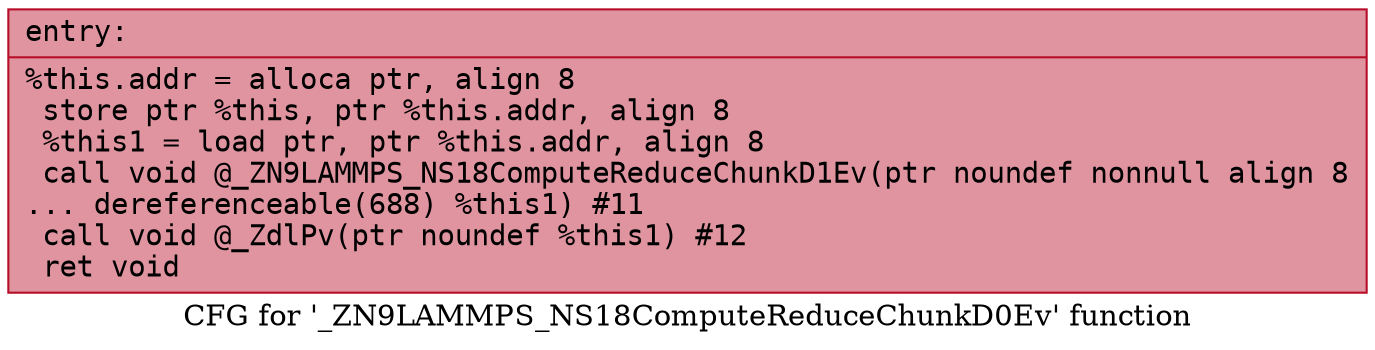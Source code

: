 digraph "CFG for '_ZN9LAMMPS_NS18ComputeReduceChunkD0Ev' function" {
	label="CFG for '_ZN9LAMMPS_NS18ComputeReduceChunkD0Ev' function";

	Node0x562fdb201b40 [shape=record,color="#b70d28ff", style=filled, fillcolor="#b70d2870" fontname="Courier",label="{entry:\l|  %this.addr = alloca ptr, align 8\l  store ptr %this, ptr %this.addr, align 8\l  %this1 = load ptr, ptr %this.addr, align 8\l  call void @_ZN9LAMMPS_NS18ComputeReduceChunkD1Ev(ptr noundef nonnull align 8\l... dereferenceable(688) %this1) #11\l  call void @_ZdlPv(ptr noundef %this1) #12\l  ret void\l}"];
}
